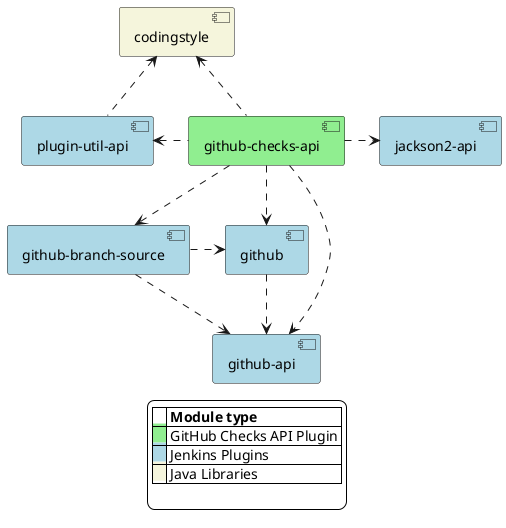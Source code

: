 @startuml

skinparam componentStyle uml2

component [codingstyle] #beige
component [github-checks-api] #lightGreen
component [github] #lightBlue
component [github-branch-source] #lightBlue
component [github-api] #lightBlue
component [jackson2-api] #lightBlue
component [plugin-util-api] #lightBlue

[github-checks-api] .up.> [codingstyle]
[github-checks-api] .left.> [plugin-util-api]
[github-checks-api] .right.> [jackson2-api]
[github-checks-api] ..> [github-branch-source]
[github-checks-api] ..> [github-api]
[github-checks-api] ..> [github]

[plugin-util-api] .up.> [codingstyle]
[github-branch-source] .> [github]
[github] ..> [github-api]
[github-branch-source] ..> [github-api]

skinparam legendBackgroundColor white
legend
|= |= Module type |
|<back:lightGreen>    </back>| GitHub Checks API Plugin |
|<back:lightBlue>    </back>| Jenkins Plugins |
|<back:beige>    </back>| Java Libraries |

endlegend

@enduml